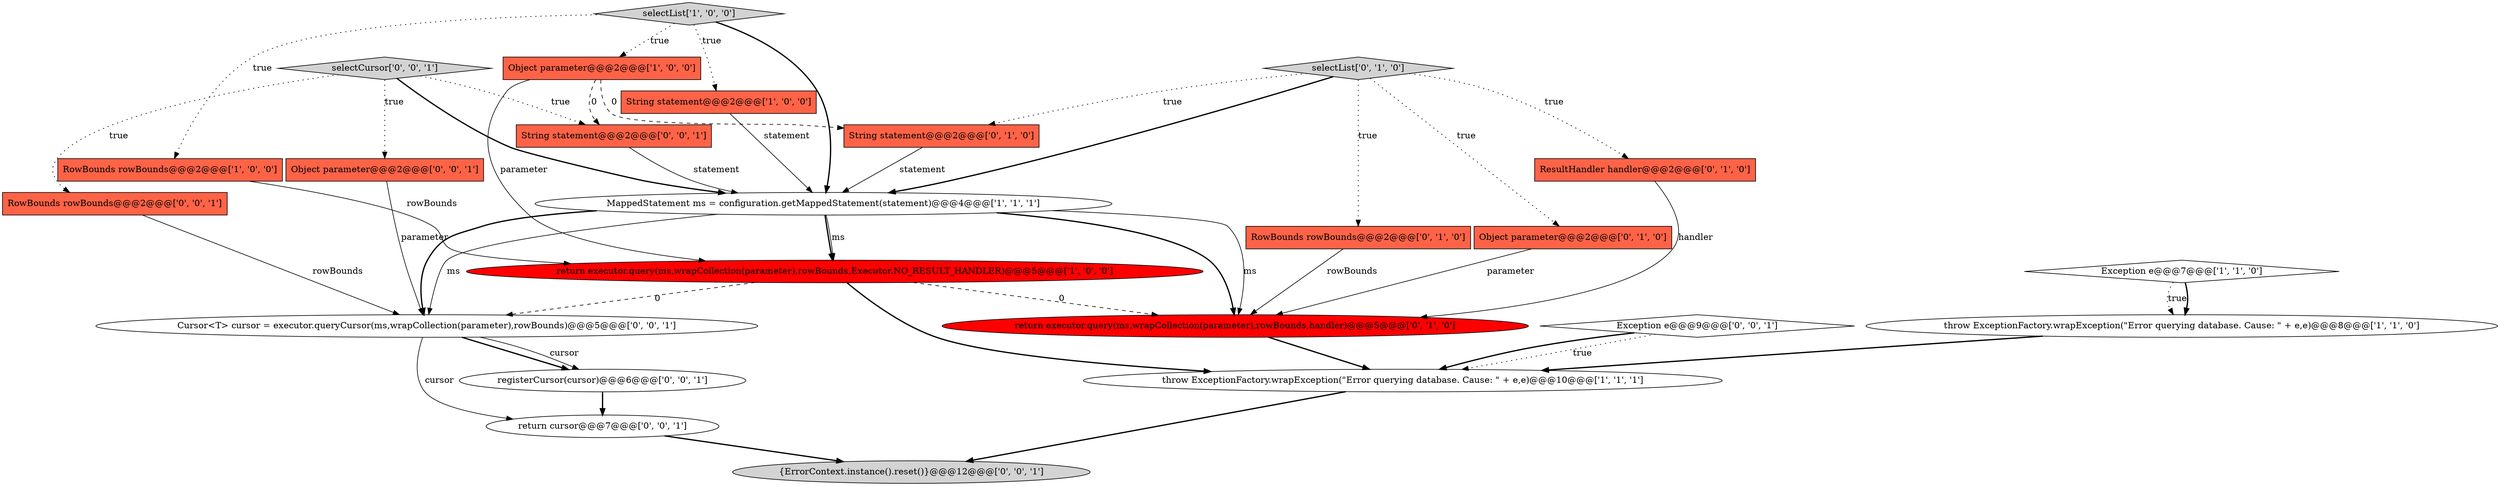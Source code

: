 digraph {
7 [style = filled, label = "return executor.query(ms,wrapCollection(parameter),rowBounds,Executor.NO_RESULT_HANDLER)@@@5@@@['1', '0', '0']", fillcolor = red, shape = ellipse image = "AAA1AAABBB1BBB"];
2 [style = filled, label = "String statement@@@2@@@['1', '0', '0']", fillcolor = tomato, shape = box image = "AAA0AAABBB1BBB"];
14 [style = filled, label = "String statement@@@2@@@['0', '1', '0']", fillcolor = tomato, shape = box image = "AAA1AAABBB2BBB"];
11 [style = filled, label = "RowBounds rowBounds@@@2@@@['0', '1', '0']", fillcolor = tomato, shape = box image = "AAA0AAABBB2BBB"];
16 [style = filled, label = "Cursor<T> cursor = executor.queryCursor(ms,wrapCollection(parameter),rowBounds)@@@5@@@['0', '0', '1']", fillcolor = white, shape = ellipse image = "AAA0AAABBB3BBB"];
15 [style = filled, label = "selectCursor['0', '0', '1']", fillcolor = lightgray, shape = diamond image = "AAA0AAABBB3BBB"];
12 [style = filled, label = "selectList['0', '1', '0']", fillcolor = lightgray, shape = diamond image = "AAA0AAABBB2BBB"];
10 [style = filled, label = "Object parameter@@@2@@@['0', '1', '0']", fillcolor = tomato, shape = box image = "AAA0AAABBB2BBB"];
1 [style = filled, label = "throw ExceptionFactory.wrapException(\"Error querying database. Cause: \" + e,e)@@@10@@@['1', '1', '1']", fillcolor = white, shape = ellipse image = "AAA0AAABBB1BBB"];
5 [style = filled, label = "throw ExceptionFactory.wrapException(\"Error querying database. Cause: \" + e,e)@@@8@@@['1', '1', '0']", fillcolor = white, shape = ellipse image = "AAA0AAABBB1BBB"];
18 [style = filled, label = "Object parameter@@@2@@@['0', '0', '1']", fillcolor = tomato, shape = box image = "AAA0AAABBB3BBB"];
21 [style = filled, label = "String statement@@@2@@@['0', '0', '1']", fillcolor = tomato, shape = box image = "AAA0AAABBB3BBB"];
0 [style = filled, label = "selectList['1', '0', '0']", fillcolor = lightgray, shape = diamond image = "AAA0AAABBB1BBB"];
13 [style = filled, label = "return executor.query(ms,wrapCollection(parameter),rowBounds,handler)@@@5@@@['0', '1', '0']", fillcolor = red, shape = ellipse image = "AAA1AAABBB2BBB"];
4 [style = filled, label = "Exception e@@@7@@@['1', '1', '0']", fillcolor = white, shape = diamond image = "AAA0AAABBB1BBB"];
23 [style = filled, label = "{ErrorContext.instance().reset()}@@@12@@@['0', '0', '1']", fillcolor = lightgray, shape = ellipse image = "AAA0AAABBB3BBB"];
19 [style = filled, label = "Exception e@@@9@@@['0', '0', '1']", fillcolor = white, shape = diamond image = "AAA0AAABBB3BBB"];
20 [style = filled, label = "RowBounds rowBounds@@@2@@@['0', '0', '1']", fillcolor = tomato, shape = box image = "AAA0AAABBB3BBB"];
3 [style = filled, label = "RowBounds rowBounds@@@2@@@['1', '0', '0']", fillcolor = tomato, shape = box image = "AAA0AAABBB1BBB"];
6 [style = filled, label = "Object parameter@@@2@@@['1', '0', '0']", fillcolor = tomato, shape = box image = "AAA1AAABBB1BBB"];
17 [style = filled, label = "return cursor@@@7@@@['0', '0', '1']", fillcolor = white, shape = ellipse image = "AAA0AAABBB3BBB"];
22 [style = filled, label = "registerCursor(cursor)@@@6@@@['0', '0', '1']", fillcolor = white, shape = ellipse image = "AAA0AAABBB3BBB"];
9 [style = filled, label = "ResultHandler handler@@@2@@@['0', '1', '0']", fillcolor = tomato, shape = box image = "AAA0AAABBB2BBB"];
8 [style = filled, label = "MappedStatement ms = configuration.getMappedStatement(statement)@@@4@@@['1', '1', '1']", fillcolor = white, shape = ellipse image = "AAA0AAABBB1BBB"];
6->21 [style = dashed, label="0"];
8->16 [style = bold, label=""];
4->5 [style = dotted, label="true"];
19->1 [style = dotted, label="true"];
7->1 [style = bold, label=""];
7->16 [style = dashed, label="0"];
11->13 [style = solid, label="rowBounds"];
20->16 [style = solid, label="rowBounds"];
15->18 [style = dotted, label="true"];
18->16 [style = solid, label="parameter"];
8->16 [style = solid, label="ms"];
15->20 [style = dotted, label="true"];
15->21 [style = dotted, label="true"];
16->17 [style = solid, label="cursor"];
16->22 [style = bold, label=""];
0->6 [style = dotted, label="true"];
6->14 [style = dashed, label="0"];
8->7 [style = solid, label="ms"];
17->23 [style = bold, label=""];
13->1 [style = bold, label=""];
1->23 [style = bold, label=""];
8->7 [style = bold, label=""];
12->11 [style = dotted, label="true"];
2->8 [style = solid, label="statement"];
5->1 [style = bold, label=""];
19->1 [style = bold, label=""];
12->14 [style = dotted, label="true"];
21->8 [style = solid, label="statement"];
14->8 [style = solid, label="statement"];
3->7 [style = solid, label="rowBounds"];
8->13 [style = solid, label="ms"];
12->10 [style = dotted, label="true"];
12->8 [style = bold, label=""];
6->7 [style = solid, label="parameter"];
0->8 [style = bold, label=""];
7->13 [style = dashed, label="0"];
9->13 [style = solid, label="handler"];
22->17 [style = bold, label=""];
0->3 [style = dotted, label="true"];
10->13 [style = solid, label="parameter"];
0->2 [style = dotted, label="true"];
4->5 [style = bold, label=""];
15->8 [style = bold, label=""];
16->22 [style = solid, label="cursor"];
8->13 [style = bold, label=""];
12->9 [style = dotted, label="true"];
}
